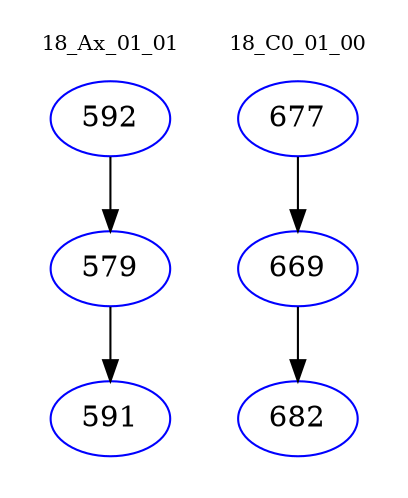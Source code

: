 digraph{
subgraph cluster_0 {
color = white
label = "18_Ax_01_01";
fontsize=10;
T0_592 [label="592", color="blue"]
T0_592 -> T0_579 [color="black"]
T0_579 [label="579", color="blue"]
T0_579 -> T0_591 [color="black"]
T0_591 [label="591", color="blue"]
}
subgraph cluster_1 {
color = white
label = "18_C0_01_00";
fontsize=10;
T1_677 [label="677", color="blue"]
T1_677 -> T1_669 [color="black"]
T1_669 [label="669", color="blue"]
T1_669 -> T1_682 [color="black"]
T1_682 [label="682", color="blue"]
}
}
